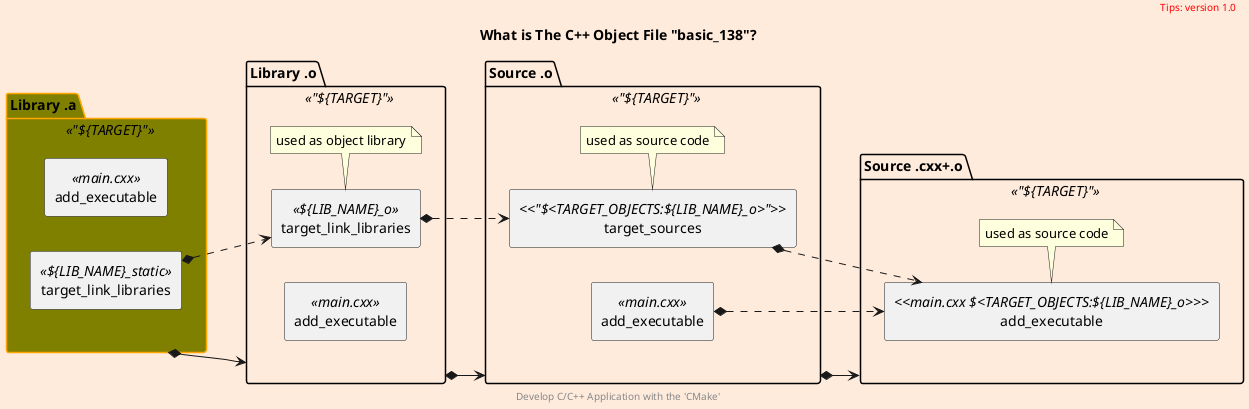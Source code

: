 @startuml what_final
scale 700 width
skinparam backgroundColor #FFEBDC
scale 1

skinparam Folder {
  backgroundColor Olive
  borderColor orange
}

left to right direction
Folder "Library .a" <<"${TARGET}">> as lib_static {
    rectangle add_executable <<main.cxx>> as exe_static
    rectangle target_link_libraries <<${LIB_NAME}_static>> as link_static
}
package "Library .o" <<"${TARGET}">> as lib_object {
    rectangle add_executable <<main.cxx>> as exe_object
    rectangle target_link_libraries <<${LIB_NAME}_o>> as link_object

    note bottom of link_object
        used as object library
    endnote
}
package "Source .o" <<"${TARGET}">> as lib_source {
    rectangle add_executable <<main.cxx>> as exe_source
    rectangle target_sources <<"$<TARGET_OBJECTS:${LIB_NAME}_o>">> as link_source

    note bottom of link_source
        used as source code
    endnote
}
package "Source .cxx+.o" <<"${TARGET}">> as lib_cxx {
    rectangle add_executable <<main.cxx $<TARGET_OBJECTS:${LIB_NAME}_o>>> as exe_cxx

    note bottom of exe_cxx
        used as source code
    endnote
}

lib_static *--> lib_object
lib_object *--> lib_source
lib_source *--> lib_cxx

link_static *..> link_object
link_object *..> link_source
link_source *..> exe_cxx
exe_source *..> exe_cxx


title
    What is The C++ Object File "basic_138"?
end title

header
<font color=red>Tips: version 1.0</font>
endheader

center footer Develop C/C++ Application with the 'CMake'

@enduml